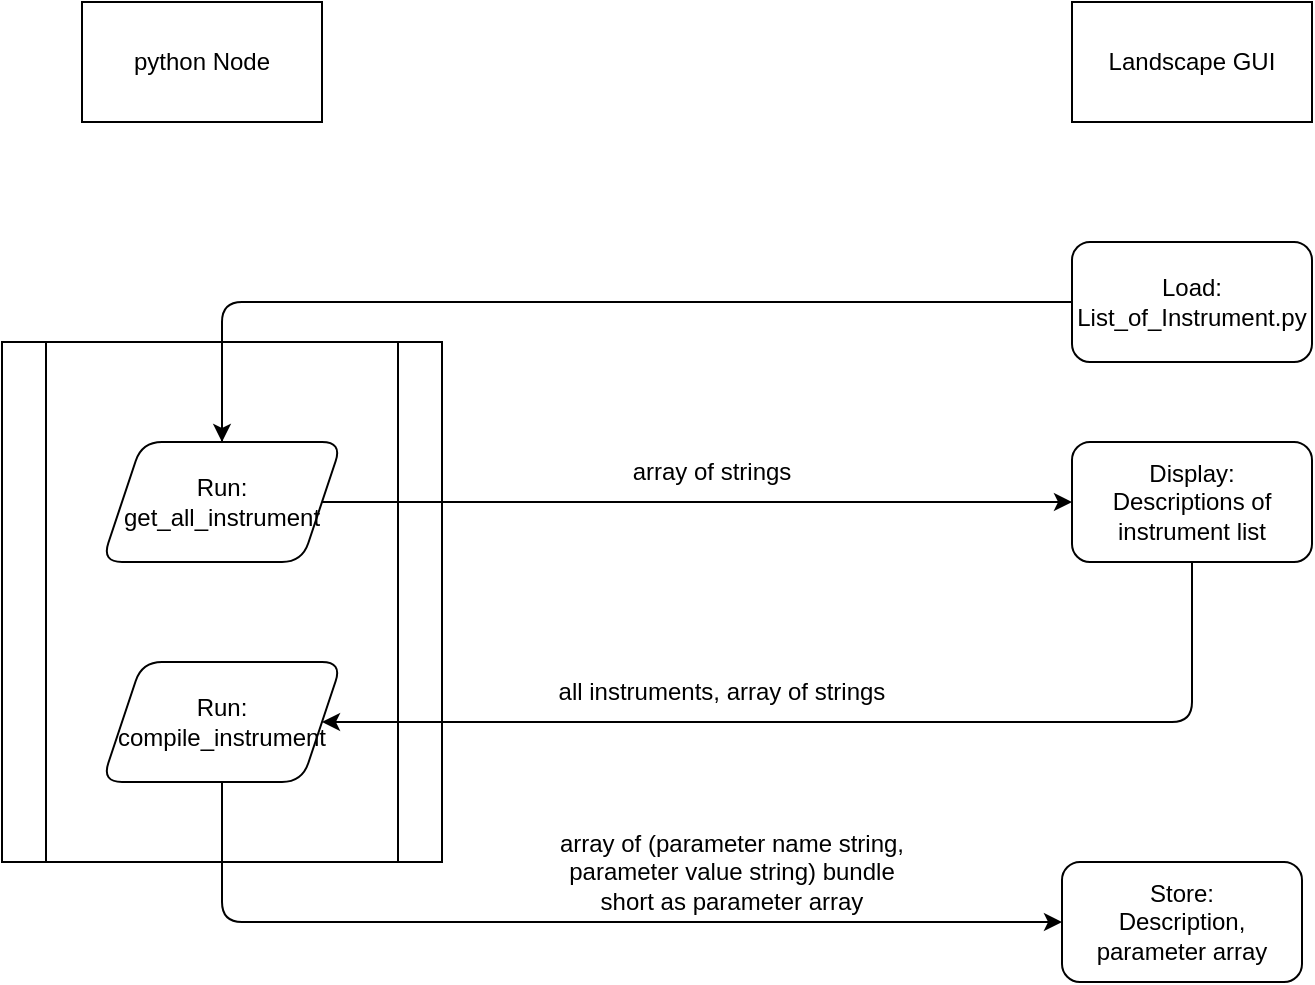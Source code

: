 <mxfile>
    <diagram id="gaD7xl-0uXqEQhmGNCxp" name="Page-1">
        <mxGraphModel dx="1434" dy="779" grid="1" gridSize="10" guides="1" tooltips="1" connect="1" arrows="1" fold="1" page="1" pageScale="1" pageWidth="850" pageHeight="1100" math="0" shadow="0">
            <root>
                <mxCell id="0"/>
                <mxCell id="1" parent="0"/>
                <mxCell id="23" value="" style="shape=process;whiteSpace=wrap;html=1;backgroundOutline=1;" vertex="1" parent="1">
                    <mxGeometry x="40" y="180" width="220" height="260" as="geometry"/>
                </mxCell>
                <mxCell id="19" value="" style="edgeStyle=none;html=1;startArrow=none;exitX=1;exitY=0.5;exitDx=0;exitDy=0;" edge="1" parent="1" source="7" target="18">
                    <mxGeometry relative="1" as="geometry"/>
                </mxCell>
                <mxCell id="7" value="Run:&lt;br&gt;get_all_instrument" style="shape=parallelogram;perimeter=parallelogramPerimeter;whiteSpace=wrap;html=1;fixedSize=1;rounded=1;" parent="1" vertex="1">
                    <mxGeometry x="90" y="230" width="120" height="60" as="geometry"/>
                </mxCell>
                <mxCell id="31" style="edgeStyle=none;html=1;exitX=0.5;exitY=1;exitDx=0;exitDy=0;entryX=0;entryY=0.5;entryDx=0;entryDy=0;" edge="1" parent="1" source="10" target="30">
                    <mxGeometry relative="1" as="geometry">
                        <mxPoint x="350" y="450" as="targetPoint"/>
                        <Array as="points">
                            <mxPoint x="150" y="470"/>
                        </Array>
                    </mxGeometry>
                </mxCell>
                <mxCell id="10" value="Run:&lt;br&gt;compile_instrument" style="shape=parallelogram;perimeter=parallelogramPerimeter;whiteSpace=wrap;html=1;fixedSize=1;rounded=1;" vertex="1" parent="1">
                    <mxGeometry x="90" y="340" width="120" height="60" as="geometry"/>
                </mxCell>
                <mxCell id="15" style="edgeStyle=none;html=1;entryX=0.5;entryY=0;entryDx=0;entryDy=0;" edge="1" parent="1" source="14" target="7">
                    <mxGeometry relative="1" as="geometry">
                        <mxPoint x="150" y="160" as="targetPoint"/>
                        <Array as="points">
                            <mxPoint x="150" y="160"/>
                        </Array>
                    </mxGeometry>
                </mxCell>
                <mxCell id="14" value="Load:&lt;br&gt;List_of_Instrument.py" style="rounded=1;whiteSpace=wrap;html=1;" vertex="1" parent="1">
                    <mxGeometry x="575" y="130" width="120" height="60" as="geometry"/>
                </mxCell>
                <mxCell id="25" style="edgeStyle=none;html=1;exitX=0.5;exitY=1;exitDx=0;exitDy=0;entryX=1;entryY=0.5;entryDx=0;entryDy=0;" edge="1" parent="1" source="18" target="10">
                    <mxGeometry relative="1" as="geometry">
                        <Array as="points">
                            <mxPoint x="635" y="370"/>
                        </Array>
                    </mxGeometry>
                </mxCell>
                <mxCell id="18" value="Display:&lt;br&gt;Descriptions of instrument list" style="whiteSpace=wrap;html=1;rounded=1;" vertex="1" parent="1">
                    <mxGeometry x="575" y="230" width="120" height="60" as="geometry"/>
                </mxCell>
                <mxCell id="20" value="python Node" style="rounded=0;whiteSpace=wrap;html=1;" vertex="1" parent="1">
                    <mxGeometry x="80" y="10" width="120" height="60" as="geometry"/>
                </mxCell>
                <mxCell id="21" value="Landscape GUI" style="rounded=0;whiteSpace=wrap;html=1;" vertex="1" parent="1">
                    <mxGeometry x="575" y="10" width="120" height="60" as="geometry"/>
                </mxCell>
                <mxCell id="24" value="" style="edgeStyle=none;html=1;endArrow=none;" edge="1" parent="1" source="7" target="23">
                    <mxGeometry relative="1" as="geometry">
                        <mxPoint x="200" y="260" as="sourcePoint"/>
                        <mxPoint x="575" y="260" as="targetPoint"/>
                    </mxGeometry>
                </mxCell>
                <mxCell id="26" value="array of strings" style="text;html=1;strokeColor=none;fillColor=none;align=center;verticalAlign=middle;whiteSpace=wrap;rounded=0;" vertex="1" parent="1">
                    <mxGeometry x="290" y="230" width="210" height="30" as="geometry"/>
                </mxCell>
                <mxCell id="27" value="array of (parameter name string, parameter value string) bundle&lt;br&gt;short as parameter array" style="text;html=1;strokeColor=none;fillColor=none;align=center;verticalAlign=middle;whiteSpace=wrap;rounded=0;" vertex="1" parent="1">
                    <mxGeometry x="300" y="430" width="210" height="30" as="geometry"/>
                </mxCell>
                <mxCell id="29" value="all instruments, array of strings" style="text;html=1;strokeColor=none;fillColor=none;align=center;verticalAlign=middle;whiteSpace=wrap;rounded=0;" vertex="1" parent="1">
                    <mxGeometry x="300" y="340" width="200" height="30" as="geometry"/>
                </mxCell>
                <mxCell id="30" value="Store:&lt;br&gt;Description, parameter array" style="whiteSpace=wrap;html=1;rounded=1;" vertex="1" parent="1">
                    <mxGeometry x="570" y="440" width="120" height="60" as="geometry"/>
                </mxCell>
            </root>
        </mxGraphModel>
    </diagram>
</mxfile>